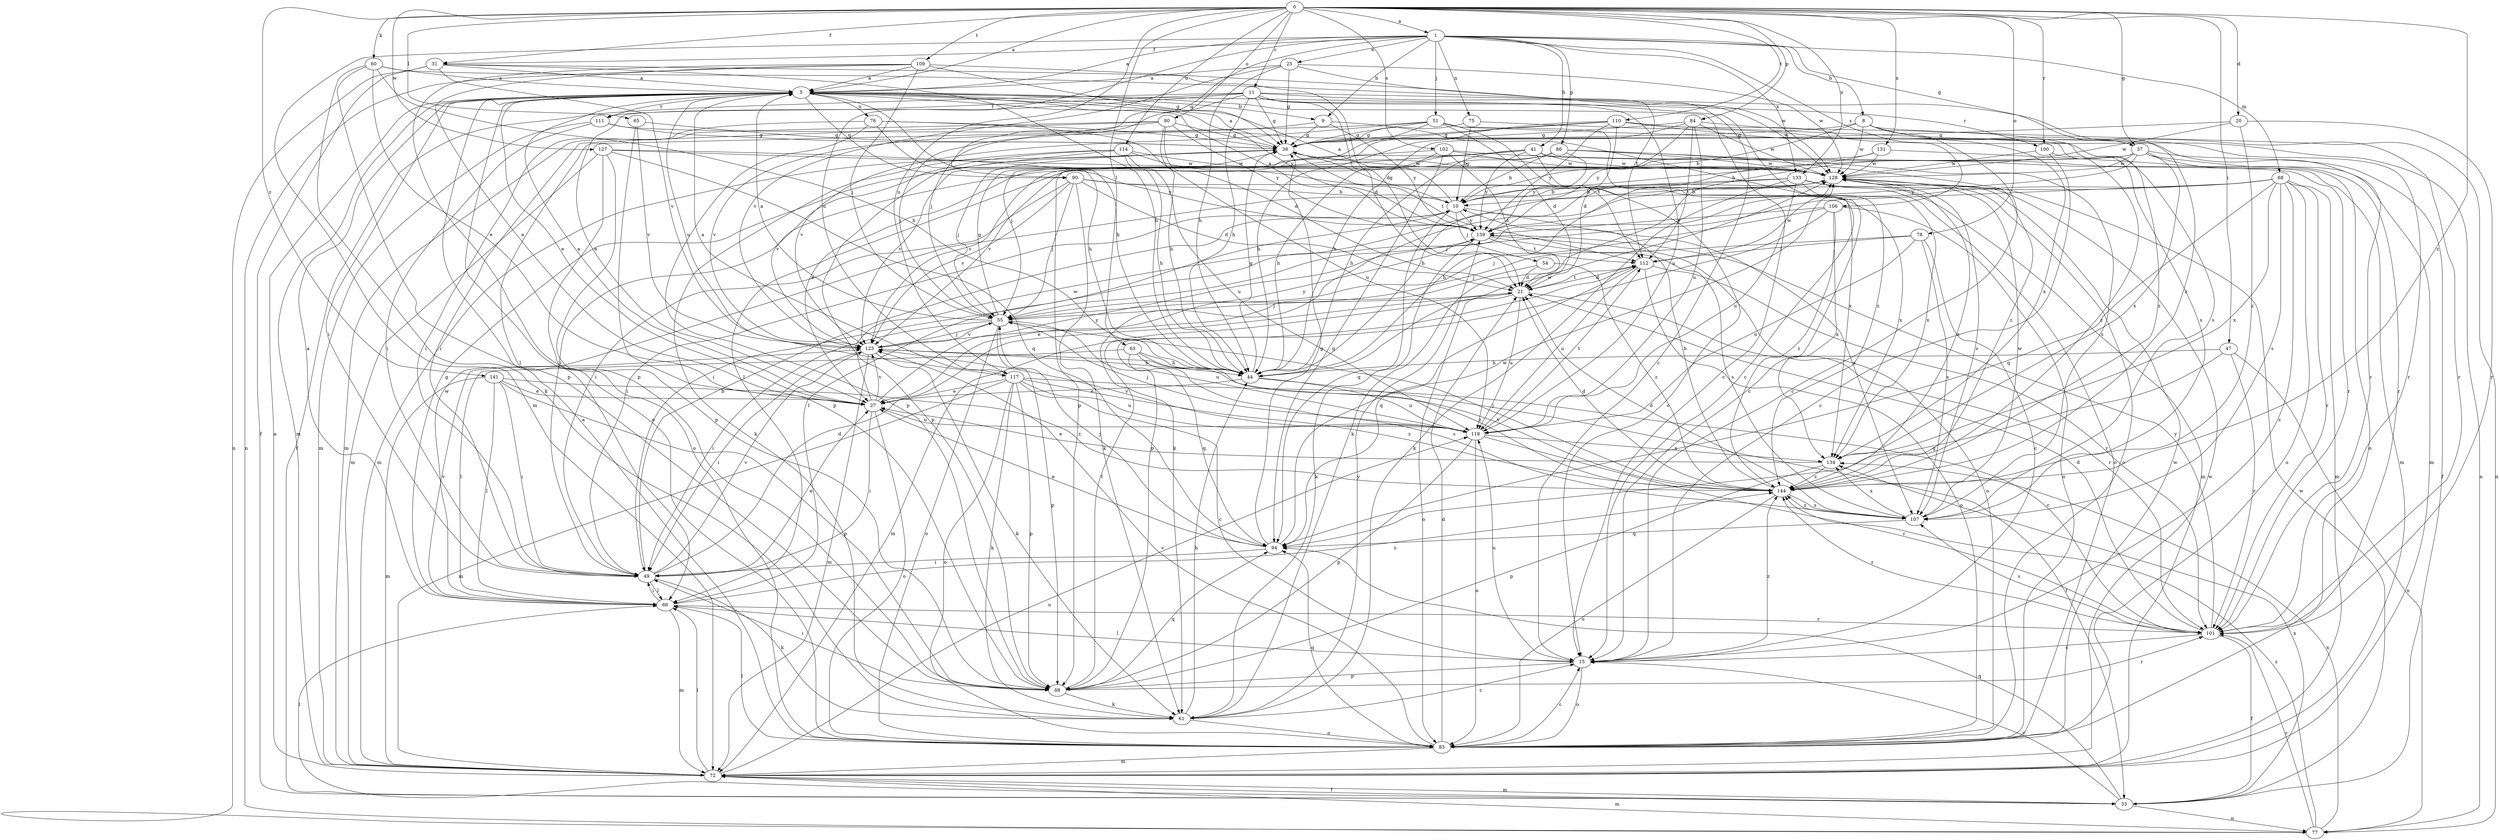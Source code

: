 strict digraph  {
0;
1;
5;
8;
9;
10;
11;
15;
20;
21;
25;
27;
31;
33;
37;
38;
41;
44;
47;
49;
51;
54;
55;
60;
61;
63;
65;
66;
68;
72;
75;
76;
77;
78;
80;
83;
84;
86;
88;
90;
94;
100;
101;
102;
106;
107;
109;
110;
111;
112;
114;
117;
118;
123;
127;
128;
131;
133;
134;
139;
141;
144;
0 -> 1  [label=a];
0 -> 5  [label=a];
0 -> 11  [label=c];
0 -> 20  [label=d];
0 -> 31  [label=f];
0 -> 37  [label=g];
0 -> 47  [label=i];
0 -> 60  [label=k];
0 -> 63  [label=l];
0 -> 65  [label=l];
0 -> 78  [label=o];
0 -> 80  [label=o];
0 -> 84  [label=p];
0 -> 100  [label=r];
0 -> 102  [label=s];
0 -> 109  [label=t];
0 -> 110  [label=t];
0 -> 114  [label=u];
0 -> 117  [label=u];
0 -> 127  [label=w];
0 -> 131  [label=x];
0 -> 133  [label=x];
0 -> 141  [label=z];
0 -> 144  [label=z];
1 -> 5  [label=a];
1 -> 8  [label=b];
1 -> 9  [label=b];
1 -> 25  [label=e];
1 -> 31  [label=f];
1 -> 37  [label=g];
1 -> 41  [label=h];
1 -> 51  [label=j];
1 -> 68  [label=m];
1 -> 72  [label=m];
1 -> 75  [label=n];
1 -> 86  [label=p];
1 -> 90  [label=q];
1 -> 106  [label=s];
1 -> 117  [label=u];
1 -> 133  [label=x];
5 -> 9  [label=b];
5 -> 15  [label=c];
5 -> 27  [label=e];
5 -> 44  [label=h];
5 -> 49  [label=i];
5 -> 72  [label=m];
5 -> 76  [label=n];
5 -> 83  [label=o];
5 -> 90  [label=q];
5 -> 100  [label=r];
5 -> 111  [label=t];
5 -> 117  [label=u];
5 -> 139  [label=y];
8 -> 10  [label=b];
8 -> 15  [label=c];
8 -> 38  [label=g];
8 -> 77  [label=n];
8 -> 101  [label=r];
8 -> 128  [label=w];
9 -> 38  [label=g];
9 -> 123  [label=v];
9 -> 139  [label=y];
9 -> 144  [label=z];
10 -> 5  [label=a];
10 -> 38  [label=g];
10 -> 49  [label=i];
10 -> 54  [label=j];
10 -> 66  [label=l];
10 -> 94  [label=q];
10 -> 107  [label=s];
10 -> 139  [label=y];
11 -> 15  [label=c];
11 -> 21  [label=d];
11 -> 27  [label=e];
11 -> 33  [label=f];
11 -> 38  [label=g];
11 -> 44  [label=h];
11 -> 55  [label=j];
11 -> 111  [label=t];
11 -> 118  [label=u];
11 -> 128  [label=w];
11 -> 144  [label=z];
15 -> 66  [label=l];
15 -> 83  [label=o];
15 -> 88  [label=p];
15 -> 118  [label=u];
15 -> 144  [label=z];
20 -> 38  [label=g];
20 -> 101  [label=r];
20 -> 128  [label=w];
20 -> 144  [label=z];
21 -> 55  [label=j];
21 -> 72  [label=m];
21 -> 83  [label=o];
21 -> 101  [label=r];
21 -> 112  [label=t];
21 -> 118  [label=u];
25 -> 5  [label=a];
25 -> 38  [label=g];
25 -> 44  [label=h];
25 -> 112  [label=t];
25 -> 123  [label=v];
25 -> 128  [label=w];
27 -> 5  [label=a];
27 -> 49  [label=i];
27 -> 83  [label=o];
27 -> 118  [label=u];
27 -> 123  [label=v];
27 -> 128  [label=w];
27 -> 139  [label=y];
31 -> 5  [label=a];
31 -> 21  [label=d];
31 -> 33  [label=f];
31 -> 44  [label=h];
31 -> 77  [label=n];
31 -> 123  [label=v];
33 -> 15  [label=c];
33 -> 66  [label=l];
33 -> 72  [label=m];
33 -> 77  [label=n];
33 -> 94  [label=q];
33 -> 128  [label=w];
33 -> 134  [label=x];
37 -> 10  [label=b];
37 -> 33  [label=f];
37 -> 61  [label=k];
37 -> 72  [label=m];
37 -> 83  [label=o];
37 -> 128  [label=w];
37 -> 134  [label=x];
37 -> 139  [label=y];
38 -> 5  [label=a];
38 -> 55  [label=j];
38 -> 72  [label=m];
38 -> 112  [label=t];
38 -> 128  [label=w];
41 -> 15  [label=c];
41 -> 27  [label=e];
41 -> 44  [label=h];
41 -> 72  [label=m];
41 -> 123  [label=v];
41 -> 128  [label=w];
41 -> 139  [label=y];
44 -> 27  [label=e];
44 -> 33  [label=f];
44 -> 38  [label=g];
44 -> 118  [label=u];
44 -> 128  [label=w];
47 -> 44  [label=h];
47 -> 77  [label=n];
47 -> 94  [label=q];
47 -> 101  [label=r];
49 -> 10  [label=b];
49 -> 21  [label=d];
49 -> 27  [label=e];
49 -> 61  [label=k];
49 -> 66  [label=l];
49 -> 123  [label=v];
51 -> 15  [label=c];
51 -> 21  [label=d];
51 -> 38  [label=g];
51 -> 55  [label=j];
51 -> 66  [label=l];
51 -> 107  [label=s];
51 -> 112  [label=t];
51 -> 123  [label=v];
54 -> 21  [label=d];
54 -> 27  [label=e];
54 -> 144  [label=z];
55 -> 5  [label=a];
55 -> 38  [label=g];
55 -> 49  [label=i];
55 -> 83  [label=o];
55 -> 88  [label=p];
55 -> 118  [label=u];
55 -> 123  [label=v];
60 -> 5  [label=a];
60 -> 27  [label=e];
60 -> 44  [label=h];
60 -> 61  [label=k];
60 -> 88  [label=p];
60 -> 128  [label=w];
61 -> 15  [label=c];
61 -> 44  [label=h];
61 -> 83  [label=o];
61 -> 139  [label=y];
63 -> 44  [label=h];
63 -> 66  [label=l];
63 -> 94  [label=q];
63 -> 107  [label=s];
63 -> 144  [label=z];
65 -> 38  [label=g];
65 -> 88  [label=p];
65 -> 123  [label=v];
66 -> 5  [label=a];
66 -> 38  [label=g];
66 -> 49  [label=i];
66 -> 72  [label=m];
66 -> 101  [label=r];
66 -> 123  [label=v];
66 -> 128  [label=w];
66 -> 144  [label=z];
68 -> 10  [label=b];
68 -> 15  [label=c];
68 -> 49  [label=i];
68 -> 55  [label=j];
68 -> 72  [label=m];
68 -> 83  [label=o];
68 -> 94  [label=q];
68 -> 101  [label=r];
68 -> 107  [label=s];
68 -> 134  [label=x];
72 -> 5  [label=a];
72 -> 33  [label=f];
72 -> 66  [label=l];
72 -> 118  [label=u];
72 -> 128  [label=w];
75 -> 10  [label=b];
75 -> 38  [label=g];
75 -> 101  [label=r];
76 -> 38  [label=g];
76 -> 44  [label=h];
76 -> 49  [label=i];
76 -> 88  [label=p];
76 -> 118  [label=u];
77 -> 72  [label=m];
77 -> 101  [label=r];
77 -> 134  [label=x];
77 -> 144  [label=z];
78 -> 15  [label=c];
78 -> 55  [label=j];
78 -> 107  [label=s];
78 -> 112  [label=t];
78 -> 118  [label=u];
80 -> 21  [label=d];
80 -> 38  [label=g];
80 -> 44  [label=h];
80 -> 49  [label=i];
80 -> 55  [label=j];
80 -> 72  [label=m];
80 -> 139  [label=y];
83 -> 5  [label=a];
83 -> 15  [label=c];
83 -> 21  [label=d];
83 -> 66  [label=l];
83 -> 72  [label=m];
83 -> 94  [label=q];
83 -> 123  [label=v];
83 -> 128  [label=w];
84 -> 38  [label=g];
84 -> 44  [label=h];
84 -> 112  [label=t];
84 -> 118  [label=u];
84 -> 128  [label=w];
84 -> 139  [label=y];
84 -> 144  [label=z];
86 -> 10  [label=b];
86 -> 49  [label=i];
86 -> 107  [label=s];
86 -> 123  [label=v];
86 -> 128  [label=w];
86 -> 139  [label=y];
86 -> 144  [label=z];
88 -> 49  [label=i];
88 -> 61  [label=k];
88 -> 94  [label=q];
88 -> 101  [label=r];
88 -> 112  [label=t];
90 -> 10  [label=b];
90 -> 21  [label=d];
90 -> 49  [label=i];
90 -> 55  [label=j];
90 -> 61  [label=k];
90 -> 123  [label=v];
90 -> 134  [label=x];
94 -> 27  [label=e];
94 -> 38  [label=g];
94 -> 49  [label=i];
94 -> 55  [label=j];
94 -> 128  [label=w];
100 -> 15  [label=c];
100 -> 128  [label=w];
100 -> 144  [label=z];
101 -> 15  [label=c];
101 -> 21  [label=d];
101 -> 33  [label=f];
101 -> 107  [label=s];
101 -> 139  [label=y];
101 -> 144  [label=z];
102 -> 21  [label=d];
102 -> 44  [label=h];
102 -> 94  [label=q];
102 -> 101  [label=r];
102 -> 123  [label=v];
102 -> 128  [label=w];
106 -> 55  [label=j];
106 -> 83  [label=o];
106 -> 88  [label=p];
106 -> 134  [label=x];
106 -> 139  [label=y];
106 -> 144  [label=z];
107 -> 21  [label=d];
107 -> 94  [label=q];
107 -> 128  [label=w];
107 -> 134  [label=x];
107 -> 144  [label=z];
109 -> 5  [label=a];
109 -> 15  [label=c];
109 -> 27  [label=e];
109 -> 38  [label=g];
109 -> 55  [label=j];
109 -> 77  [label=n];
109 -> 88  [label=p];
110 -> 21  [label=d];
110 -> 38  [label=g];
110 -> 44  [label=h];
110 -> 77  [label=n];
110 -> 88  [label=p];
110 -> 107  [label=s];
110 -> 134  [label=x];
110 -> 139  [label=y];
111 -> 38  [label=g];
111 -> 49  [label=i];
111 -> 72  [label=m];
111 -> 101  [label=r];
112 -> 21  [label=d];
112 -> 83  [label=o];
112 -> 94  [label=q];
112 -> 101  [label=r];
112 -> 118  [label=u];
112 -> 128  [label=w];
114 -> 44  [label=h];
114 -> 61  [label=k];
114 -> 88  [label=p];
114 -> 118  [label=u];
114 -> 123  [label=v];
114 -> 128  [label=w];
114 -> 134  [label=x];
117 -> 5  [label=a];
117 -> 15  [label=c];
117 -> 27  [label=e];
117 -> 61  [label=k];
117 -> 72  [label=m];
117 -> 83  [label=o];
117 -> 88  [label=p];
117 -> 101  [label=r];
117 -> 118  [label=u];
117 -> 144  [label=z];
118 -> 55  [label=j];
118 -> 83  [label=o];
118 -> 88  [label=p];
118 -> 101  [label=r];
118 -> 112  [label=t];
118 -> 123  [label=v];
118 -> 134  [label=x];
123 -> 44  [label=h];
123 -> 49  [label=i];
123 -> 55  [label=j];
123 -> 61  [label=k];
123 -> 72  [label=m];
123 -> 139  [label=y];
127 -> 72  [label=m];
127 -> 83  [label=o];
127 -> 88  [label=p];
127 -> 94  [label=q];
127 -> 128  [label=w];
127 -> 139  [label=y];
128 -> 10  [label=b];
128 -> 38  [label=g];
128 -> 61  [label=k];
128 -> 83  [label=o];
128 -> 107  [label=s];
128 -> 144  [label=z];
131 -> 44  [label=h];
131 -> 66  [label=l];
131 -> 101  [label=r];
131 -> 128  [label=w];
133 -> 10  [label=b];
133 -> 44  [label=h];
133 -> 61  [label=k];
133 -> 72  [label=m];
133 -> 83  [label=o];
133 -> 118  [label=u];
133 -> 134  [label=x];
134 -> 27  [label=e];
134 -> 88  [label=p];
134 -> 144  [label=z];
139 -> 5  [label=a];
139 -> 61  [label=k];
139 -> 83  [label=o];
139 -> 107  [label=s];
139 -> 112  [label=t];
141 -> 27  [label=e];
141 -> 49  [label=i];
141 -> 66  [label=l];
141 -> 72  [label=m];
141 -> 88  [label=p];
141 -> 144  [label=z];
144 -> 10  [label=b];
144 -> 21  [label=d];
144 -> 55  [label=j];
144 -> 83  [label=o];
144 -> 107  [label=s];
144 -> 123  [label=v];
}

